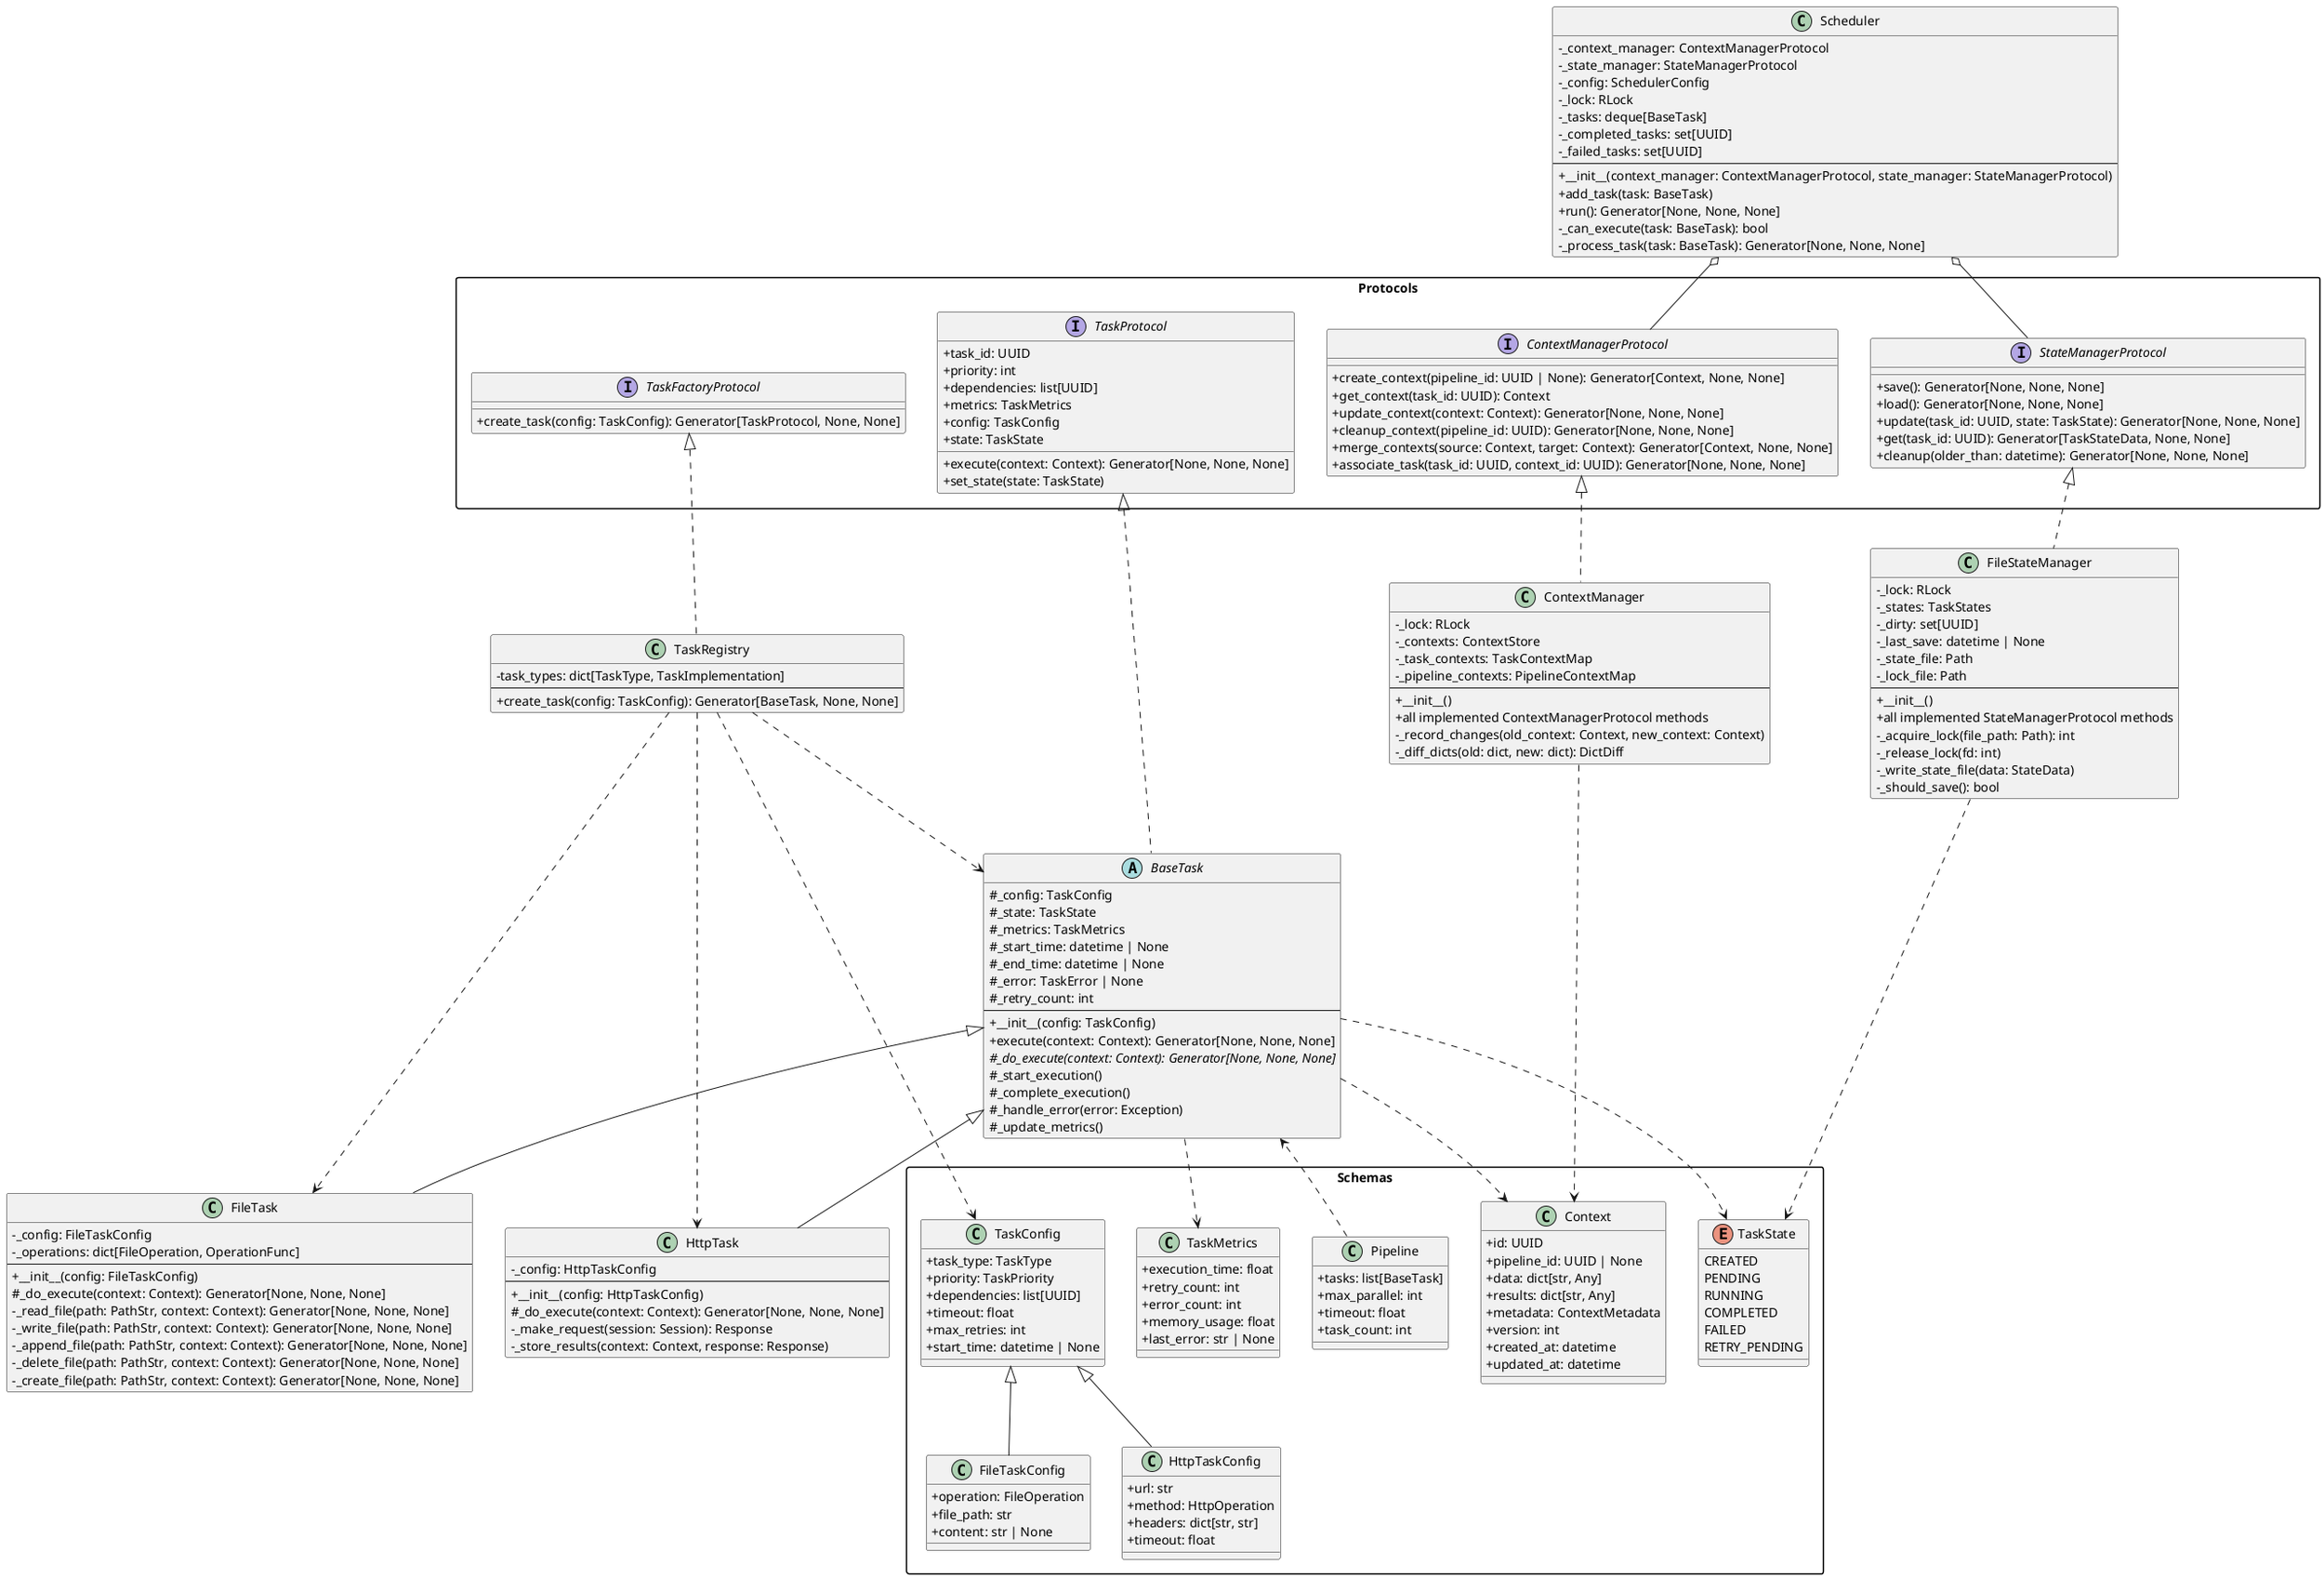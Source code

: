 @startuml
skinparam packageStyle rectangle
skinparam componentStyle uml2
skinparam classAttributeIconSize 0

' Protocols
package "Protocols" {
    interface "TaskProtocol" as TaskP {
        +task_id: UUID
        +priority: int
        +dependencies: list[UUID]
        +metrics: TaskMetrics
        +config: TaskConfig
        +state: TaskState
        +execute(context: Context): Generator[None, None, None]
        +set_state(state: TaskState)
    }

    interface "TaskFactoryProtocol" as TaskFactoryP {
        +create_task(config: TaskConfig): Generator[TaskProtocol, None, None]
    }

    interface "ContextManagerProtocol" as ContextManagerP {
        +create_context(pipeline_id: UUID | None): Generator[Context, None, None]
        +get_context(task_id: UUID): Context
        +update_context(context: Context): Generator[None, None, None]
        +cleanup_context(pipeline_id: UUID): Generator[None, None, None]
        +merge_contexts(source: Context, target: Context): Generator[Context, None, None]
        +associate_task(task_id: UUID, context_id: UUID): Generator[None, None, None]
    }

    interface "StateManagerProtocol" as StateManagerP {
        +save(): Generator[None, None, None]
        +load(): Generator[None, None, None]
        +update(task_id: UUID, state: TaskState): Generator[None, None, None]
        +get(task_id: UUID): Generator[TaskStateData, None, None]
        +cleanup(older_than: datetime): Generator[None, None, None]
    }
}

' Base classes and implementations
abstract class "BaseTask" as BaseTask {
    #_config: TaskConfig
    #_state: TaskState
    #_metrics: TaskMetrics
    #_start_time: datetime | None
    #_end_time: datetime | None
    #_error: TaskError | None
    #_retry_count: int
    --
    +__init__(config: TaskConfig)
    +execute(context: Context): Generator[None, None, None]
    #{abstract} _do_execute(context: Context): Generator[None, None, None]
    #_start_execution()
    #_complete_execution()
    #_handle_error(error: Exception)
    #_update_metrics()
}

class "FileTask" as FileTask {
    -_config: FileTaskConfig
    -_operations: dict[FileOperation, OperationFunc]
    --
    +__init__(config: FileTaskConfig)
    #_do_execute(context: Context): Generator[None, None, None]
    -_read_file(path: PathStr, context: Context): Generator[None, None, None]
    -_write_file(path: PathStr, context: Context): Generator[None, None, None]
    -_append_file(path: PathStr, context: Context): Generator[None, None, None]
    -_delete_file(path: PathStr, context: Context): Generator[None, None, None]
    -_create_file(path: PathStr, context: Context): Generator[None, None, None]
}

class "HttpTask" as HttpTask {
    -_config: HttpTaskConfig
    --
    +__init__(config: HttpTaskConfig)
    #_do_execute(context: Context): Generator[None, None, None]
    -_make_request(session: Session): Response
    -_store_results(context: Context, response: Response)
}

class "TaskRegistry" as TaskRegistry {
    -task_types: dict[TaskType, TaskImplementation]
    --
    +create_task(config: TaskConfig): Generator[BaseTask, None, None]
}

class "ContextManager" as ContextManager {
    -_lock: RLock
    -_contexts: ContextStore
    -_task_contexts: TaskContextMap
    -_pipeline_contexts: PipelineContextMap
    --
    +__init__()
    +all implemented ContextManagerProtocol methods
    -_record_changes(old_context: Context, new_context: Context)
    -_diff_dicts(old: dict, new: dict): DictDiff
}

class "FileStateManager" as FileStateManager {
    -_lock: RLock
    -_states: TaskStates
    -_dirty: set[UUID]
    -_last_save: datetime | None
    -_state_file: Path
    -_lock_file: Path
    --
    +__init__()
    +all implemented StateManagerProtocol methods
    -_acquire_lock(file_path: Path): int
    -_release_lock(fd: int)
    -_write_state_file(data: StateData)
    -_should_save(): bool
}

class "Scheduler" as Scheduler {
    -_context_manager: ContextManagerProtocol
    -_state_manager: StateManagerProtocol
    -_config: SchedulerConfig
    -_lock: RLock
    -_tasks: deque[BaseTask]
    -_completed_tasks: set[UUID]
    -_failed_tasks: set[UUID]
    --
    +__init__(context_manager: ContextManagerProtocol, state_manager: StateManagerProtocol)
    +add_task(task: BaseTask)
    +run(): Generator[None, None, None]
    -_can_execute(task: BaseTask): bool
    -_process_task(task: BaseTask): Generator[None, None, None]
}

' Models
package "Schemas" {
    class "TaskConfig" as TaskConfig {
        +task_type: TaskType
        +priority: TaskPriority
        +dependencies: list[UUID]
        +timeout: float
        +max_retries: int
        +start_time: datetime | None
    }

    class "Context" as Context {
        +id: UUID
        +pipeline_id: UUID | None
        +data: dict[str, Any]
        +results: dict[str, Any]
        +metadata: ContextMetadata
        +version: int
        +created_at: datetime
        +updated_at: datetime
    }

    enum "TaskState" as TaskState {
        CREATED
        PENDING
        RUNNING
        COMPLETED
        FAILED
        RETRY_PENDING
    }

    class "Pipeline" as Pipeline {
        +tasks: list[BaseTask]
        +max_parallel: int
        +timeout: float
        +task_count: int
    }

    class "TaskMetrics" as TaskMetrics {
        +execution_time: float
        +retry_count: int
        +error_count: int
        +memory_usage: float
        +last_error: str | None
    }

    class "FileTaskConfig" as FileTaskConfig {
        +operation: FileOperation
        +file_path: str
        +content: str | None
    }

    class "HttpTaskConfig" as HttpTaskConfig {
        +url: str
        +method: HttpOperation
        +headers: dict[str, str]
        +timeout: float
    }
}

' Relationships
TaskP <|.. BaseTask
BaseTask <|-- FileTask
BaseTask <|-- HttpTask

TaskFactoryP <|.. TaskRegistry
ContextManagerP <|.. ContextManager
StateManagerP <|.. FileStateManager

Scheduler o-- ContextManagerP
Scheduler o-- StateManagerP

TaskRegistry ..> TaskConfig
TaskRegistry ..> BaseTask
TaskRegistry ..> FileTask
TaskRegistry ..> HttpTask

BaseTask ..> Context
BaseTask ..> TaskState
BaseTask ..> TaskMetrics

ContextManager ..> Context
FileStateManager ..> TaskState

Pipeline ..> BaseTask
TaskConfig <|-- FileTaskConfig
TaskConfig <|-- HttpTaskConfig

@enduml
